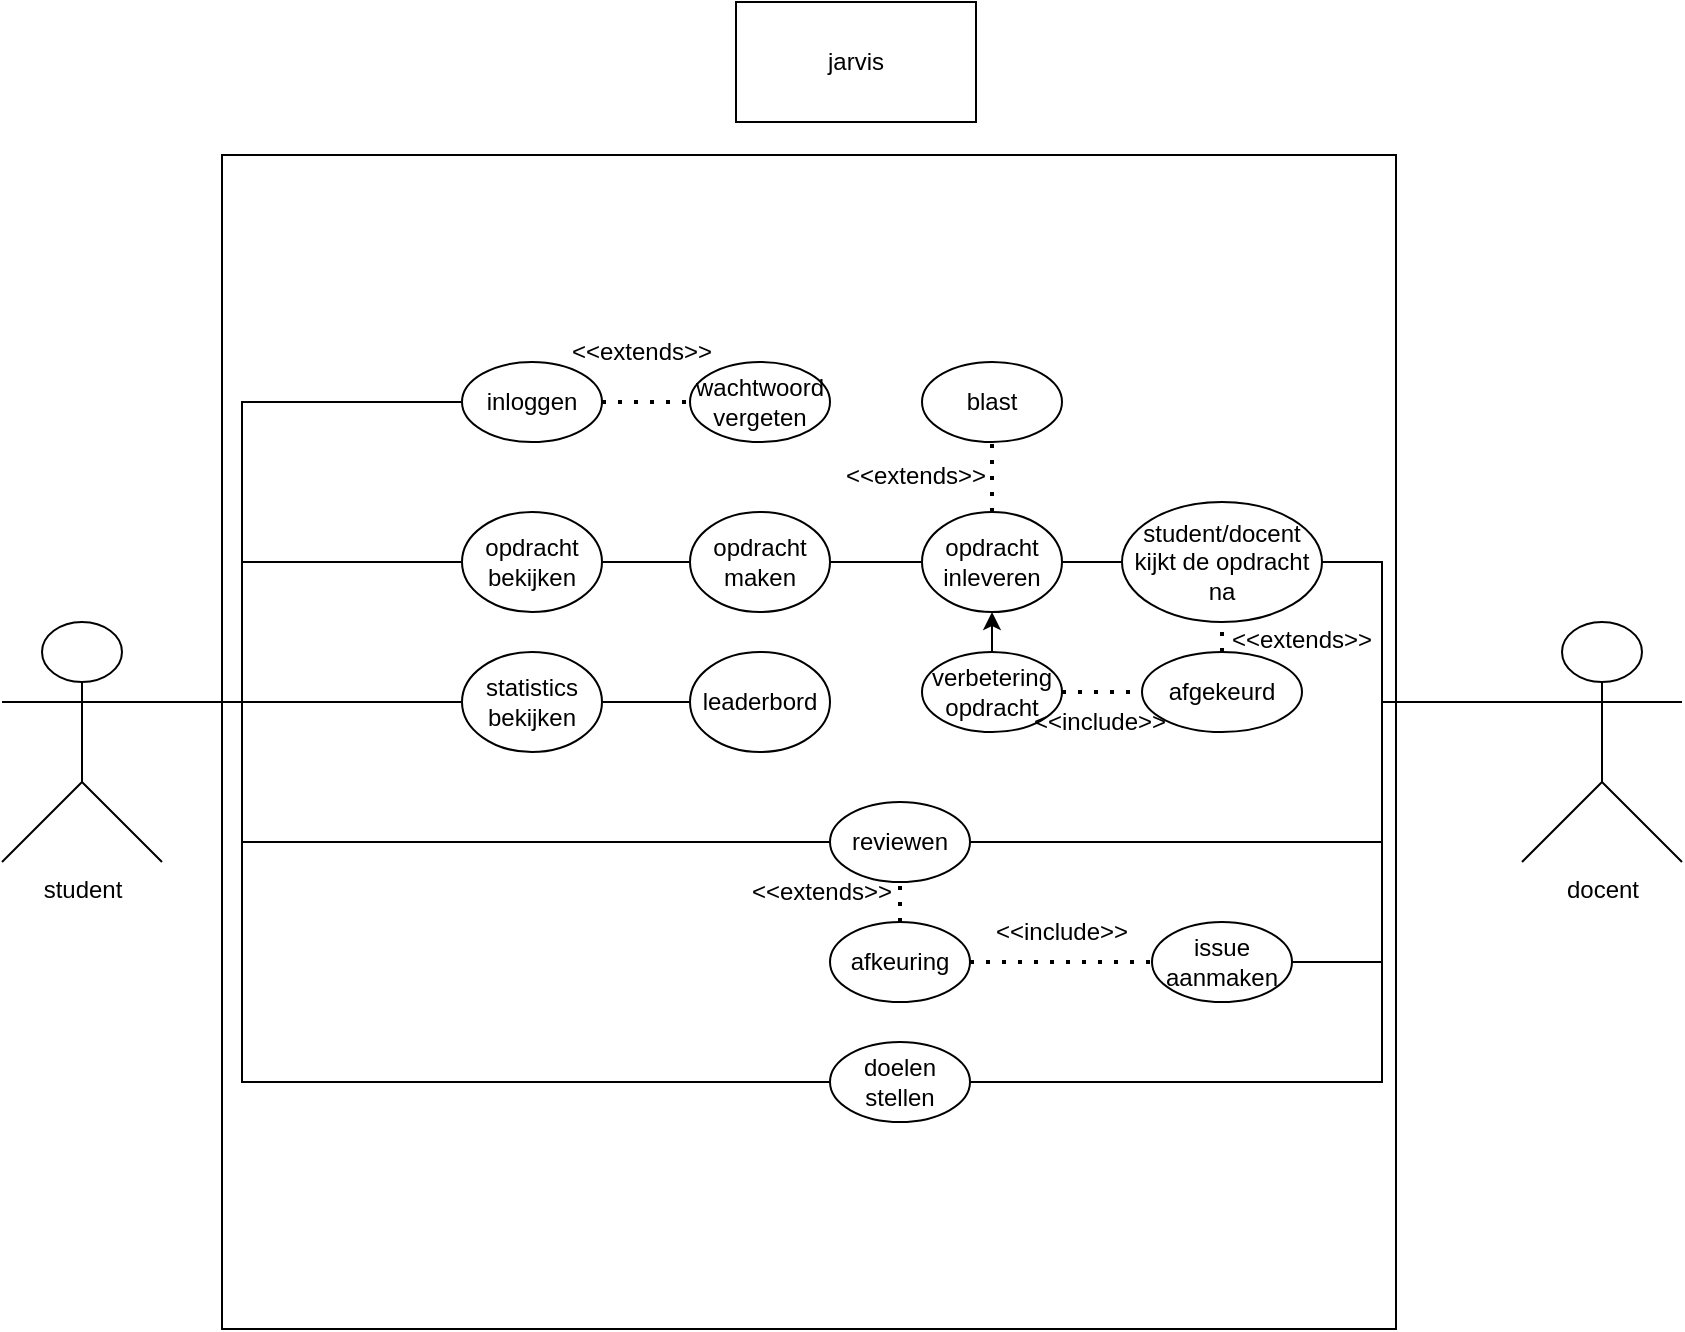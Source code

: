 <mxfile version="22.0.4" type="github">
  <diagram name="Pagina-1" id="6nUtuiSH0yaf7QekKCy3">
    <mxGraphModel dx="955" dy="660" grid="1" gridSize="10" guides="1" tooltips="1" connect="1" arrows="1" fold="1" page="1" pageScale="1" pageWidth="827" pageHeight="1169" math="0" shadow="0">
      <root>
        <mxCell id="0" />
        <mxCell id="1" parent="0" />
        <mxCell id="6YOInHXckGotxWWPfMyp-6" value="" style="whiteSpace=wrap;html=1;aspect=fixed;" vertex="1" parent="1">
          <mxGeometry x="450" y="276.5" width="587" height="587" as="geometry" />
        </mxCell>
        <mxCell id="4k9_lvRQiwa9aVwCoNm_-14" style="edgeStyle=orthogonalEdgeStyle;rounded=0;orthogonalLoop=1;jettySize=auto;html=1;exitX=1;exitY=0.333;exitDx=0;exitDy=0;exitPerimeter=0;entryX=0;entryY=0.5;entryDx=0;entryDy=0;endArrow=none;endFill=0;" parent="1" source="4k9_lvRQiwa9aVwCoNm_-2" target="4k9_lvRQiwa9aVwCoNm_-9" edge="1">
          <mxGeometry relative="1" as="geometry">
            <Array as="points">
              <mxPoint x="460" y="480" />
            </Array>
          </mxGeometry>
        </mxCell>
        <mxCell id="4k9_lvRQiwa9aVwCoNm_-17" style="edgeStyle=orthogonalEdgeStyle;rounded=0;orthogonalLoop=1;jettySize=auto;html=1;exitX=1;exitY=0.333;exitDx=0;exitDy=0;exitPerimeter=0;entryX=0;entryY=0.5;entryDx=0;entryDy=0;endArrow=none;endFill=0;" parent="1" source="4k9_lvRQiwa9aVwCoNm_-2" target="4k9_lvRQiwa9aVwCoNm_-16" edge="1">
          <mxGeometry relative="1" as="geometry" />
        </mxCell>
        <mxCell id="4k9_lvRQiwa9aVwCoNm_-75" style="edgeStyle=orthogonalEdgeStyle;rounded=0;orthogonalLoop=1;jettySize=auto;html=1;exitX=1;exitY=0.333;exitDx=0;exitDy=0;exitPerimeter=0;entryX=0;entryY=0.5;entryDx=0;entryDy=0;endArrow=none;endFill=0;" parent="1" source="4k9_lvRQiwa9aVwCoNm_-2" target="4k9_lvRQiwa9aVwCoNm_-18" edge="1">
          <mxGeometry relative="1" as="geometry">
            <Array as="points">
              <mxPoint x="460" y="620" />
            </Array>
          </mxGeometry>
        </mxCell>
        <mxCell id="4k9_lvRQiwa9aVwCoNm_-2" value="student" style="shape=umlActor;verticalLabelPosition=bottom;verticalAlign=top;html=1;outlineConnect=0;" parent="1" vertex="1">
          <mxGeometry x="340" y="510" width="80" height="120" as="geometry" />
        </mxCell>
        <mxCell id="4k9_lvRQiwa9aVwCoNm_-70" style="edgeStyle=orthogonalEdgeStyle;rounded=0;orthogonalLoop=1;jettySize=auto;html=1;exitX=0;exitY=0.333;exitDx=0;exitDy=0;exitPerimeter=0;entryX=1;entryY=0.5;entryDx=0;entryDy=0;endArrow=none;endFill=0;" parent="1" source="4k9_lvRQiwa9aVwCoNm_-3" target="4k9_lvRQiwa9aVwCoNm_-18" edge="1">
          <mxGeometry relative="1" as="geometry">
            <Array as="points">
              <mxPoint x="1030" y="550" />
              <mxPoint x="1030" y="620" />
            </Array>
          </mxGeometry>
        </mxCell>
        <mxCell id="4k9_lvRQiwa9aVwCoNm_-3" value="docent" style="shape=umlActor;verticalLabelPosition=bottom;verticalAlign=top;html=1;outlineConnect=0;" parent="1" vertex="1">
          <mxGeometry x="1100" y="510" width="80" height="120" as="geometry" />
        </mxCell>
        <mxCell id="4k9_lvRQiwa9aVwCoNm_-5" value="inloggen" style="ellipse;whiteSpace=wrap;html=1;" parent="1" vertex="1">
          <mxGeometry x="570" y="380" width="70" height="40" as="geometry" />
        </mxCell>
        <mxCell id="4k9_lvRQiwa9aVwCoNm_-25" style="edgeStyle=orthogonalEdgeStyle;rounded=0;orthogonalLoop=1;jettySize=auto;html=1;exitX=1;exitY=0.5;exitDx=0;exitDy=0;endArrow=none;endFill=0;" parent="1" source="4k9_lvRQiwa9aVwCoNm_-9" target="4k9_lvRQiwa9aVwCoNm_-24" edge="1">
          <mxGeometry relative="1" as="geometry" />
        </mxCell>
        <mxCell id="4k9_lvRQiwa9aVwCoNm_-9" value="opdracht bekijken" style="ellipse;whiteSpace=wrap;html=1;" parent="1" vertex="1">
          <mxGeometry x="570" y="455" width="70" height="50" as="geometry" />
        </mxCell>
        <mxCell id="4k9_lvRQiwa9aVwCoNm_-50" style="edgeStyle=orthogonalEdgeStyle;rounded=0;orthogonalLoop=1;jettySize=auto;html=1;exitX=1;exitY=0.5;exitDx=0;exitDy=0;entryX=0;entryY=0.5;entryDx=0;entryDy=0;endArrow=none;endFill=0;" parent="1" source="4k9_lvRQiwa9aVwCoNm_-16" target="4k9_lvRQiwa9aVwCoNm_-47" edge="1">
          <mxGeometry relative="1" as="geometry" />
        </mxCell>
        <mxCell id="4k9_lvRQiwa9aVwCoNm_-16" value="statistics bekijken" style="ellipse;whiteSpace=wrap;html=1;" parent="1" vertex="1">
          <mxGeometry x="570" y="525" width="70" height="50" as="geometry" />
        </mxCell>
        <mxCell id="4k9_lvRQiwa9aVwCoNm_-18" value="reviewen" style="ellipse;whiteSpace=wrap;html=1;" parent="1" vertex="1">
          <mxGeometry x="754" y="600" width="70" height="40" as="geometry" />
        </mxCell>
        <mxCell id="4k9_lvRQiwa9aVwCoNm_-20" value="doelen stellen" style="ellipse;whiteSpace=wrap;html=1;" parent="1" vertex="1">
          <mxGeometry x="754" y="720" width="70" height="40" as="geometry" />
        </mxCell>
        <mxCell id="4k9_lvRQiwa9aVwCoNm_-29" style="edgeStyle=orthogonalEdgeStyle;rounded=0;orthogonalLoop=1;jettySize=auto;html=1;exitX=1;exitY=0.5;exitDx=0;exitDy=0;entryX=0;entryY=0.5;entryDx=0;entryDy=0;endArrow=none;endFill=0;" parent="1" source="4k9_lvRQiwa9aVwCoNm_-31" target="4k9_lvRQiwa9aVwCoNm_-26" edge="1">
          <mxGeometry relative="1" as="geometry" />
        </mxCell>
        <mxCell id="4k9_lvRQiwa9aVwCoNm_-24" value="opdracht maken" style="ellipse;whiteSpace=wrap;html=1;" parent="1" vertex="1">
          <mxGeometry x="684" y="455" width="70" height="50" as="geometry" />
        </mxCell>
        <mxCell id="4k9_lvRQiwa9aVwCoNm_-26" value="student/docent kijkt de opdracht na" style="ellipse;whiteSpace=wrap;html=1;" parent="1" vertex="1">
          <mxGeometry x="900" y="450" width="100" height="60" as="geometry" />
        </mxCell>
        <mxCell id="4k9_lvRQiwa9aVwCoNm_-33" value="" style="edgeStyle=orthogonalEdgeStyle;rounded=0;orthogonalLoop=1;jettySize=auto;html=1;exitX=1;exitY=0.5;exitDx=0;exitDy=0;entryX=0;entryY=0.5;entryDx=0;entryDy=0;endArrow=none;endFill=0;" parent="1" source="4k9_lvRQiwa9aVwCoNm_-24" target="4k9_lvRQiwa9aVwCoNm_-31" edge="1">
          <mxGeometry relative="1" as="geometry">
            <mxPoint x="754" y="480" as="sourcePoint" />
            <mxPoint x="910" y="480" as="targetPoint" />
          </mxGeometry>
        </mxCell>
        <mxCell id="4k9_lvRQiwa9aVwCoNm_-31" value="opdracht inleveren" style="ellipse;whiteSpace=wrap;html=1;" parent="1" vertex="1">
          <mxGeometry x="800" y="455" width="70" height="50" as="geometry" />
        </mxCell>
        <mxCell id="4k9_lvRQiwa9aVwCoNm_-36" value="blast" style="ellipse;whiteSpace=wrap;html=1;" parent="1" vertex="1">
          <mxGeometry x="800" y="380" width="70" height="40" as="geometry" />
        </mxCell>
        <mxCell id="4k9_lvRQiwa9aVwCoNm_-37" value="&amp;lt;&amp;lt;extends&amp;gt;&amp;gt;" style="text;html=1;strokeColor=none;fillColor=none;align=center;verticalAlign=middle;whiteSpace=wrap;rounded=0;" parent="1" vertex="1">
          <mxGeometry x="767" y="422" width="60" height="30" as="geometry" />
        </mxCell>
        <mxCell id="4k9_lvRQiwa9aVwCoNm_-38" value="" style="endArrow=none;dashed=1;html=1;dashPattern=1 3;strokeWidth=2;rounded=0;entryX=0.5;entryY=1;entryDx=0;entryDy=0;exitX=0.5;exitY=0;exitDx=0;exitDy=0;" parent="1" source="4k9_lvRQiwa9aVwCoNm_-31" target="4k9_lvRQiwa9aVwCoNm_-36" edge="1">
          <mxGeometry width="50" height="50" relative="1" as="geometry">
            <mxPoint x="780" y="470" as="sourcePoint" />
            <mxPoint x="830" y="420" as="targetPoint" />
          </mxGeometry>
        </mxCell>
        <mxCell id="4k9_lvRQiwa9aVwCoNm_-47" value="leaderbord" style="ellipse;whiteSpace=wrap;html=1;" parent="1" vertex="1">
          <mxGeometry x="684" y="525" width="70" height="50" as="geometry" />
        </mxCell>
        <mxCell id="4k9_lvRQiwa9aVwCoNm_-55" value="afgekeurd" style="ellipse;whiteSpace=wrap;html=1;" parent="1" vertex="1">
          <mxGeometry x="910" y="525" width="80" height="40" as="geometry" />
        </mxCell>
        <mxCell id="4k9_lvRQiwa9aVwCoNm_-58" value="&amp;lt;&amp;lt;extends&amp;gt;&amp;gt;" style="text;html=1;strokeColor=none;fillColor=none;align=center;verticalAlign=middle;whiteSpace=wrap;rounded=0;" parent="1" vertex="1">
          <mxGeometry x="960" y="504" width="60" height="30" as="geometry" />
        </mxCell>
        <mxCell id="4k9_lvRQiwa9aVwCoNm_-60" style="edgeStyle=orthogonalEdgeStyle;rounded=0;orthogonalLoop=1;jettySize=auto;html=1;exitX=1;exitY=0.5;exitDx=0;exitDy=0;entryX=0;entryY=0.333;entryDx=0;entryDy=0;entryPerimeter=0;endArrow=none;endFill=0;" parent="1" source="4k9_lvRQiwa9aVwCoNm_-26" target="4k9_lvRQiwa9aVwCoNm_-3" edge="1">
          <mxGeometry relative="1" as="geometry">
            <Array as="points">
              <mxPoint x="1030" y="480" />
              <mxPoint x="1030" y="550" />
            </Array>
          </mxGeometry>
        </mxCell>
        <mxCell id="4k9_lvRQiwa9aVwCoNm_-65" value="" style="endArrow=none;dashed=1;html=1;dashPattern=1 3;strokeWidth=2;rounded=0;entryX=0.5;entryY=1;entryDx=0;entryDy=0;exitX=0.5;exitY=0;exitDx=0;exitDy=0;" parent="1" source="4k9_lvRQiwa9aVwCoNm_-55" target="4k9_lvRQiwa9aVwCoNm_-26" edge="1">
          <mxGeometry width="50" height="50" relative="1" as="geometry">
            <mxPoint x="870" y="560" as="sourcePoint" />
            <mxPoint x="920" y="510" as="targetPoint" />
          </mxGeometry>
        </mxCell>
        <mxCell id="4k9_lvRQiwa9aVwCoNm_-69" style="edgeStyle=orthogonalEdgeStyle;rounded=0;orthogonalLoop=1;jettySize=auto;html=1;exitX=0.5;exitY=0;exitDx=0;exitDy=0;entryX=0.5;entryY=1;entryDx=0;entryDy=0;" parent="1" source="4k9_lvRQiwa9aVwCoNm_-66" target="4k9_lvRQiwa9aVwCoNm_-31" edge="1">
          <mxGeometry relative="1" as="geometry" />
        </mxCell>
        <mxCell id="4k9_lvRQiwa9aVwCoNm_-66" value="verbetering opdracht" style="ellipse;whiteSpace=wrap;html=1;" parent="1" vertex="1">
          <mxGeometry x="800" y="525" width="70" height="40" as="geometry" />
        </mxCell>
        <mxCell id="4k9_lvRQiwa9aVwCoNm_-67" value="&amp;lt;&amp;lt;include&amp;gt;&amp;gt;" style="text;html=1;strokeColor=none;fillColor=none;align=center;verticalAlign=middle;whiteSpace=wrap;rounded=0;" parent="1" vertex="1">
          <mxGeometry x="859" y="545" width="60" height="30" as="geometry" />
        </mxCell>
        <mxCell id="4k9_lvRQiwa9aVwCoNm_-68" value="" style="endArrow=none;dashed=1;html=1;dashPattern=1 3;strokeWidth=2;rounded=0;exitX=1;exitY=0.5;exitDx=0;exitDy=0;entryX=0;entryY=0.5;entryDx=0;entryDy=0;" parent="1" source="4k9_lvRQiwa9aVwCoNm_-66" target="4k9_lvRQiwa9aVwCoNm_-55" edge="1">
          <mxGeometry width="50" height="50" relative="1" as="geometry">
            <mxPoint x="860" y="590" as="sourcePoint" />
            <mxPoint x="910" y="540" as="targetPoint" />
          </mxGeometry>
        </mxCell>
        <mxCell id="4k9_lvRQiwa9aVwCoNm_-71" style="edgeStyle=orthogonalEdgeStyle;rounded=0;orthogonalLoop=1;jettySize=auto;html=1;exitX=1;exitY=0.5;exitDx=0;exitDy=0;entryX=0;entryY=0.333;entryDx=0;entryDy=0;entryPerimeter=0;endArrow=none;endFill=0;" parent="1" source="4k9_lvRQiwa9aVwCoNm_-20" target="4k9_lvRQiwa9aVwCoNm_-3" edge="1">
          <mxGeometry relative="1" as="geometry">
            <Array as="points">
              <mxPoint x="1030" y="740" />
              <mxPoint x="1030" y="550" />
            </Array>
          </mxGeometry>
        </mxCell>
        <mxCell id="4k9_lvRQiwa9aVwCoNm_-74" style="edgeStyle=orthogonalEdgeStyle;rounded=0;orthogonalLoop=1;jettySize=auto;html=1;exitX=0;exitY=0.5;exitDx=0;exitDy=0;entryX=1;entryY=0.333;entryDx=0;entryDy=0;entryPerimeter=0;endArrow=none;endFill=0;" parent="1" source="4k9_lvRQiwa9aVwCoNm_-5" target="4k9_lvRQiwa9aVwCoNm_-2" edge="1">
          <mxGeometry relative="1" as="geometry">
            <Array as="points">
              <mxPoint x="460" y="400" />
              <mxPoint x="460" y="550" />
            </Array>
            <mxPoint x="570" y="400" as="sourcePoint" />
          </mxGeometry>
        </mxCell>
        <mxCell id="4k9_lvRQiwa9aVwCoNm_-76" style="edgeStyle=orthogonalEdgeStyle;rounded=0;orthogonalLoop=1;jettySize=auto;html=1;exitX=0;exitY=0.5;exitDx=0;exitDy=0;entryX=1;entryY=0.333;entryDx=0;entryDy=0;entryPerimeter=0;endArrow=none;endFill=0;" parent="1" source="4k9_lvRQiwa9aVwCoNm_-20" target="4k9_lvRQiwa9aVwCoNm_-2" edge="1">
          <mxGeometry relative="1" as="geometry">
            <Array as="points">
              <mxPoint x="460" y="740" />
            </Array>
          </mxGeometry>
        </mxCell>
        <mxCell id="4k9_lvRQiwa9aVwCoNm_-77" value="afkeuring" style="ellipse;whiteSpace=wrap;html=1;" parent="1" vertex="1">
          <mxGeometry x="754" y="660" width="70" height="40" as="geometry" />
        </mxCell>
        <mxCell id="4k9_lvRQiwa9aVwCoNm_-78" value="" style="endArrow=none;dashed=1;html=1;dashPattern=1 3;strokeWidth=2;rounded=0;entryX=0.5;entryY=1;entryDx=0;entryDy=0;exitX=0.5;exitY=0;exitDx=0;exitDy=0;" parent="1" source="4k9_lvRQiwa9aVwCoNm_-77" target="4k9_lvRQiwa9aVwCoNm_-18" edge="1">
          <mxGeometry width="50" height="50" relative="1" as="geometry">
            <mxPoint x="700" y="690" as="sourcePoint" />
            <mxPoint x="750" y="640" as="targetPoint" />
          </mxGeometry>
        </mxCell>
        <mxCell id="4k9_lvRQiwa9aVwCoNm_-79" value="&amp;lt;&amp;lt;extends&amp;gt;&amp;gt;" style="text;html=1;strokeColor=none;fillColor=none;align=center;verticalAlign=middle;whiteSpace=wrap;rounded=0;" parent="1" vertex="1">
          <mxGeometry x="720" y="630" width="60" height="30" as="geometry" />
        </mxCell>
        <mxCell id="4k9_lvRQiwa9aVwCoNm_-82" value="issue aanmaken" style="ellipse;whiteSpace=wrap;html=1;" parent="1" vertex="1">
          <mxGeometry x="915" y="660" width="70" height="40" as="geometry" />
        </mxCell>
        <mxCell id="4k9_lvRQiwa9aVwCoNm_-84" value="&amp;lt;&amp;lt;include&amp;gt;&amp;gt;" style="text;html=1;strokeColor=none;fillColor=none;align=center;verticalAlign=middle;whiteSpace=wrap;rounded=0;" parent="1" vertex="1">
          <mxGeometry x="840" y="650" width="60" height="30" as="geometry" />
        </mxCell>
        <mxCell id="4k9_lvRQiwa9aVwCoNm_-85" value="" style="endArrow=none;dashed=1;html=1;dashPattern=1 3;strokeWidth=2;rounded=0;entryX=0;entryY=0.5;entryDx=0;entryDy=0;exitX=1;exitY=0.5;exitDx=0;exitDy=0;" parent="1" source="4k9_lvRQiwa9aVwCoNm_-77" target="4k9_lvRQiwa9aVwCoNm_-82" edge="1">
          <mxGeometry width="50" height="50" relative="1" as="geometry">
            <mxPoint x="830" y="720" as="sourcePoint" />
            <mxPoint x="880" y="670" as="targetPoint" />
          </mxGeometry>
        </mxCell>
        <mxCell id="4k9_lvRQiwa9aVwCoNm_-86" style="edgeStyle=orthogonalEdgeStyle;rounded=0;orthogonalLoop=1;jettySize=auto;html=1;exitX=1;exitY=0.5;exitDx=0;exitDy=0;entryX=0;entryY=0.333;entryDx=0;entryDy=0;entryPerimeter=0;endArrow=none;endFill=0;" parent="1" source="4k9_lvRQiwa9aVwCoNm_-82" target="4k9_lvRQiwa9aVwCoNm_-3" edge="1">
          <mxGeometry relative="1" as="geometry">
            <Array as="points">
              <mxPoint x="1030" y="680" />
              <mxPoint x="1030" y="550" />
            </Array>
          </mxGeometry>
        </mxCell>
        <mxCell id="6YOInHXckGotxWWPfMyp-2" value="wachtwoord vergeten" style="ellipse;whiteSpace=wrap;html=1;" vertex="1" parent="1">
          <mxGeometry x="684" y="380" width="70" height="40" as="geometry" />
        </mxCell>
        <mxCell id="6YOInHXckGotxWWPfMyp-3" value="" style="endArrow=none;dashed=1;html=1;dashPattern=1 3;strokeWidth=2;rounded=0;exitX=1;exitY=0.5;exitDx=0;exitDy=0;entryX=0;entryY=0.5;entryDx=0;entryDy=0;" edge="1" parent="1" source="4k9_lvRQiwa9aVwCoNm_-5" target="6YOInHXckGotxWWPfMyp-2">
          <mxGeometry width="50" height="50" relative="1" as="geometry">
            <mxPoint x="660" y="360" as="sourcePoint" />
            <mxPoint x="710" y="310" as="targetPoint" />
          </mxGeometry>
        </mxCell>
        <mxCell id="6YOInHXckGotxWWPfMyp-4" value="&amp;lt;&amp;lt;extends&amp;gt;&amp;gt;" style="text;html=1;strokeColor=none;fillColor=none;align=center;verticalAlign=middle;whiteSpace=wrap;rounded=0;" vertex="1" parent="1">
          <mxGeometry x="630" y="360" width="60" height="30" as="geometry" />
        </mxCell>
        <mxCell id="6YOInHXckGotxWWPfMyp-9" value="jarvis" style="rounded=0;whiteSpace=wrap;html=1;" vertex="1" parent="1">
          <mxGeometry x="707" y="200" width="120" height="60" as="geometry" />
        </mxCell>
      </root>
    </mxGraphModel>
  </diagram>
</mxfile>
